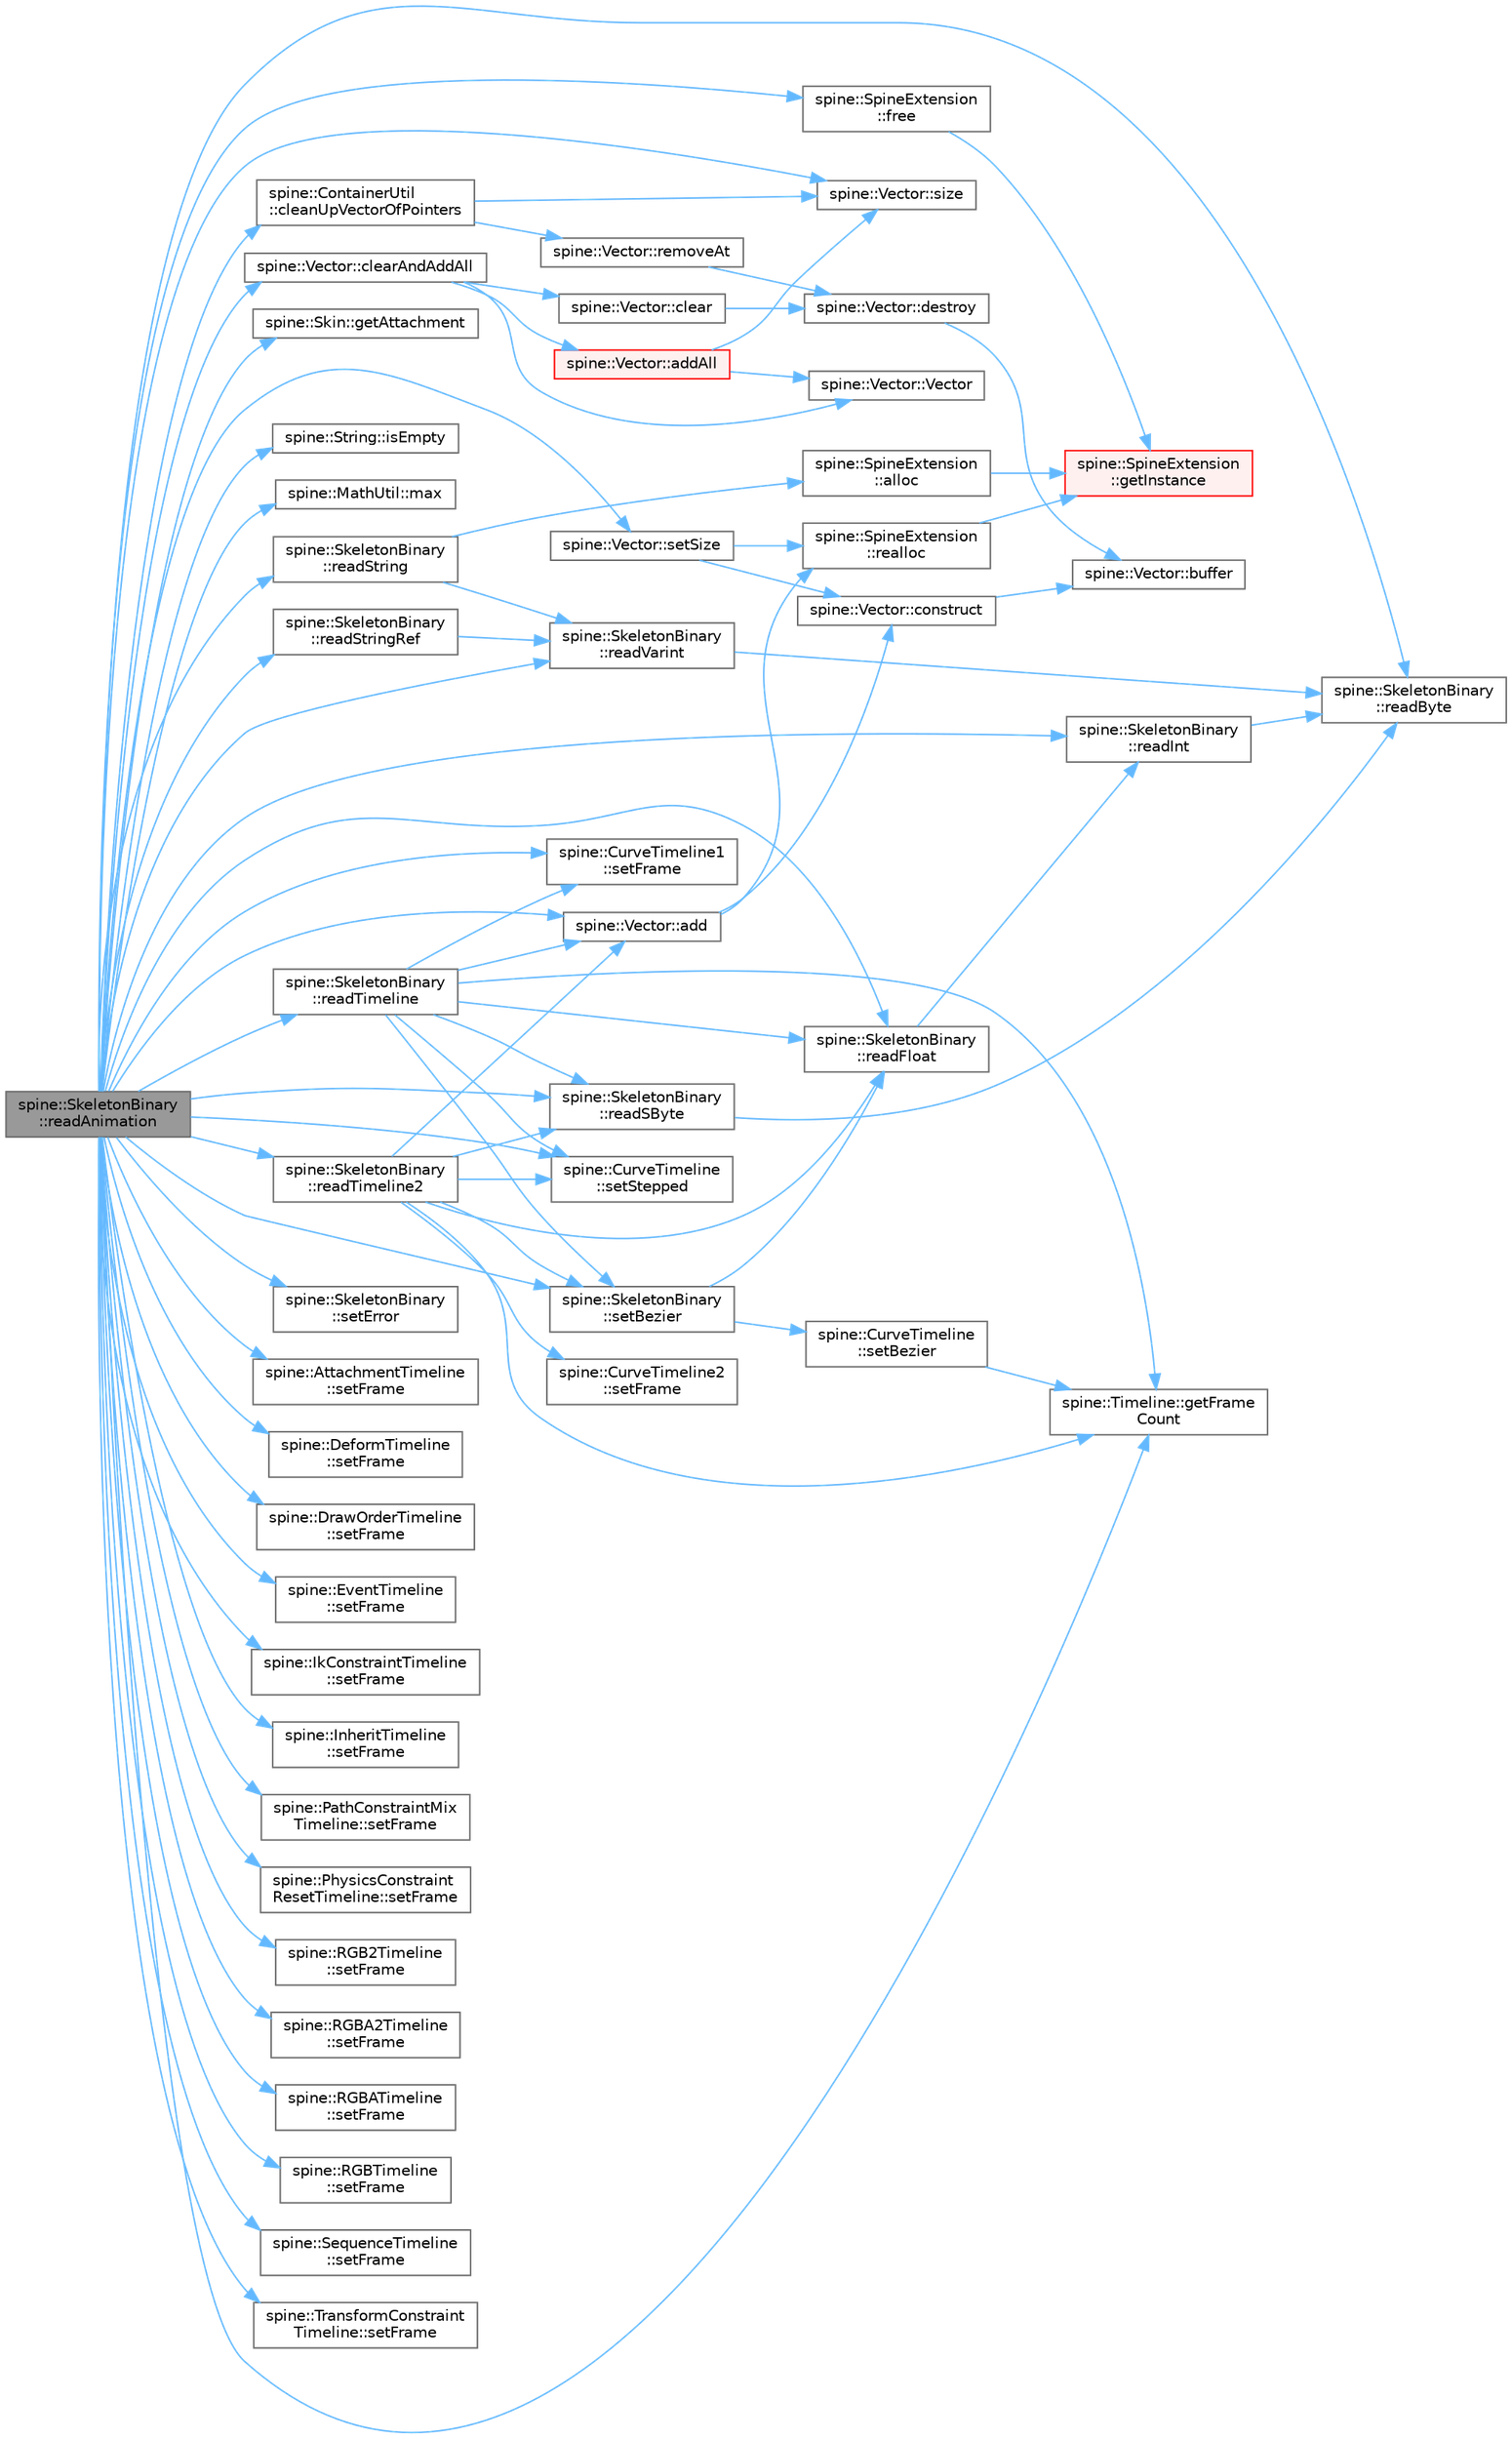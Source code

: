 digraph "spine::SkeletonBinary::readAnimation"
{
 // LATEX_PDF_SIZE
  bgcolor="transparent";
  edge [fontname=Helvetica,fontsize=10,labelfontname=Helvetica,labelfontsize=10];
  node [fontname=Helvetica,fontsize=10,shape=box,height=0.2,width=0.4];
  rankdir="LR";
  Node1 [id="Node000001",label="spine::SkeletonBinary\l::readAnimation",height=0.2,width=0.4,color="gray40", fillcolor="grey60", style="filled", fontcolor="black",tooltip=" "];
  Node1 -> Node2 [id="edge1_Node000001_Node000002",color="steelblue1",style="solid",tooltip=" "];
  Node2 [id="Node000002",label="spine::Vector::add",height=0.2,width=0.4,color="grey40", fillcolor="white", style="filled",URL="$classspine_1_1_vector.html#ae2e7551c569fe19dd9d4528e2eaaf940",tooltip=" "];
  Node2 -> Node3 [id="edge2_Node000002_Node000003",color="steelblue1",style="solid",tooltip=" "];
  Node3 [id="Node000003",label="spine::Vector::construct",height=0.2,width=0.4,color="grey40", fillcolor="white", style="filled",URL="$classspine_1_1_vector.html#abfde582e65af47f6402e4bbdbd8a342c",tooltip=" "];
  Node3 -> Node4 [id="edge3_Node000003_Node000004",color="steelblue1",style="solid",tooltip=" "];
  Node4 [id="Node000004",label="spine::Vector::buffer",height=0.2,width=0.4,color="grey40", fillcolor="white", style="filled",URL="$classspine_1_1_vector.html#a51e5c426b03098af297e10efdaf52e22",tooltip=" "];
  Node2 -> Node5 [id="edge4_Node000002_Node000005",color="steelblue1",style="solid",tooltip=" "];
  Node5 [id="Node000005",label="spine::SpineExtension\l::realloc",height=0.2,width=0.4,color="grey40", fillcolor="white", style="filled",URL="$classspine_1_1_spine_extension.html#a7193fd3fa608111c02d744b46281cfed",tooltip=" "];
  Node5 -> Node6 [id="edge5_Node000005_Node000006",color="steelblue1",style="solid",tooltip=" "];
  Node6 [id="Node000006",label="spine::SpineExtension\l::getInstance",height=0.2,width=0.4,color="red", fillcolor="#FFF0F0", style="filled",URL="$classspine_1_1_spine_extension.html#ab60f2a37a933de36919feea9a33de55b",tooltip=" "];
  Node1 -> Node9 [id="edge6_Node000001_Node000009",color="steelblue1",style="solid",tooltip=" "];
  Node9 [id="Node000009",label="spine::ContainerUtil\l::cleanUpVectorOfPointers",height=0.2,width=0.4,color="grey40", fillcolor="white", style="filled",URL="$classspine_1_1_container_util.html#a2e7cff4eb3faa8d89515842f46220c07",tooltip=" "];
  Node9 -> Node10 [id="edge7_Node000009_Node000010",color="steelblue1",style="solid",tooltip=" "];
  Node10 [id="Node000010",label="spine::Vector::removeAt",height=0.2,width=0.4,color="grey40", fillcolor="white", style="filled",URL="$classspine_1_1_vector.html#a627ea6355b099d10da1d7c02dc855f58",tooltip=" "];
  Node10 -> Node11 [id="edge8_Node000010_Node000011",color="steelblue1",style="solid",tooltip=" "];
  Node11 [id="Node000011",label="spine::Vector::destroy",height=0.2,width=0.4,color="grey40", fillcolor="white", style="filled",URL="$classspine_1_1_vector.html#aeda35bcc9bbf107e3120818a0047cca9",tooltip=" "];
  Node11 -> Node4 [id="edge9_Node000011_Node000004",color="steelblue1",style="solid",tooltip=" "];
  Node9 -> Node12 [id="edge10_Node000009_Node000012",color="steelblue1",style="solid",tooltip=" "];
  Node12 [id="Node000012",label="spine::Vector::size",height=0.2,width=0.4,color="grey40", fillcolor="white", style="filled",URL="$classspine_1_1_vector.html#a9a93bc1e4174a3abf92154b3c1017542",tooltip=" "];
  Node1 -> Node13 [id="edge11_Node000001_Node000013",color="steelblue1",style="solid",tooltip=" "];
  Node13 [id="Node000013",label="spine::Vector::clearAndAddAll",height=0.2,width=0.4,color="grey40", fillcolor="white", style="filled",URL="$classspine_1_1_vector.html#a2dc27d439076ff15f968627d16e64820",tooltip=" "];
  Node13 -> Node14 [id="edge12_Node000013_Node000014",color="steelblue1",style="solid",tooltip=" "];
  Node14 [id="Node000014",label="spine::Vector::addAll",height=0.2,width=0.4,color="red", fillcolor="#FFF0F0", style="filled",URL="$classspine_1_1_vector.html#a98223a9a5cf5fe585c432700bd65a914",tooltip=" "];
  Node14 -> Node12 [id="edge13_Node000014_Node000012",color="steelblue1",style="solid",tooltip=" "];
  Node14 -> Node17 [id="edge14_Node000014_Node000017",color="steelblue1",style="solid",tooltip=" "];
  Node17 [id="Node000017",label="spine::Vector::Vector",height=0.2,width=0.4,color="grey40", fillcolor="white", style="filled",URL="$classspine_1_1_vector.html#a8e4254d7561cd538ab34174c97dd94e4",tooltip=" "];
  Node13 -> Node18 [id="edge15_Node000013_Node000018",color="steelblue1",style="solid",tooltip=" "];
  Node18 [id="Node000018",label="spine::Vector::clear",height=0.2,width=0.4,color="grey40", fillcolor="white", style="filled",URL="$classspine_1_1_vector.html#a7e0da3564f29ad09f6041612389f7082",tooltip=" "];
  Node18 -> Node11 [id="edge16_Node000018_Node000011",color="steelblue1",style="solid",tooltip=" "];
  Node13 -> Node17 [id="edge17_Node000013_Node000017",color="steelblue1",style="solid",tooltip=" "];
  Node1 -> Node19 [id="edge18_Node000001_Node000019",color="steelblue1",style="solid",tooltip=" "];
  Node19 [id="Node000019",label="spine::SpineExtension\l::free",height=0.2,width=0.4,color="grey40", fillcolor="white", style="filled",URL="$classspine_1_1_spine_extension.html#af842f1888dcc9f9440ec6661126445d8",tooltip=" "];
  Node19 -> Node6 [id="edge19_Node000019_Node000006",color="steelblue1",style="solid",tooltip=" "];
  Node1 -> Node20 [id="edge20_Node000001_Node000020",color="steelblue1",style="solid",tooltip=" "];
  Node20 [id="Node000020",label="spine::Skin::getAttachment",height=0.2,width=0.4,color="grey40", fillcolor="white", style="filled",URL="$classspine_1_1_skin.html#ad55ba7c96a22601f7c943d503ff29c04",tooltip="Returns the attachment for the specified slot index and name, or NULL."];
  Node1 -> Node21 [id="edge21_Node000001_Node000021",color="steelblue1",style="solid",tooltip=" "];
  Node21 [id="Node000021",label="spine::Timeline::getFrame\lCount",height=0.2,width=0.4,color="grey40", fillcolor="white", style="filled",URL="$classspine_1_1_timeline.html#a3bfe29beaa7eb4ad121c6fec6666a24e",tooltip=" "];
  Node1 -> Node22 [id="edge22_Node000001_Node000022",color="steelblue1",style="solid",tooltip=" "];
  Node22 [id="Node000022",label="spine::String::isEmpty",height=0.2,width=0.4,color="grey40", fillcolor="white", style="filled",URL="$classspine_1_1_string.html#a8f667117a263cb9f536c57c49a52cac7",tooltip=" "];
  Node1 -> Node23 [id="edge23_Node000001_Node000023",color="steelblue1",style="solid",tooltip=" "];
  Node23 [id="Node000023",label="spine::MathUtil::max",height=0.2,width=0.4,color="grey40", fillcolor="white", style="filled",URL="$classspine_1_1_math_util.html#a61ce0db5c69055db5e7002bd927b6c52",tooltip=" "];
  Node1 -> Node24 [id="edge24_Node000001_Node000024",color="steelblue1",style="solid",tooltip=" "];
  Node24 [id="Node000024",label="spine::SkeletonBinary\l::readByte",height=0.2,width=0.4,color="grey40", fillcolor="white", style="filled",URL="$classspine_1_1_skeleton_binary.html#a095661fffac6234e86a172f8c5aeddcb",tooltip=" "];
  Node1 -> Node25 [id="edge25_Node000001_Node000025",color="steelblue1",style="solid",tooltip=" "];
  Node25 [id="Node000025",label="spine::SkeletonBinary\l::readFloat",height=0.2,width=0.4,color="grey40", fillcolor="white", style="filled",URL="$classspine_1_1_skeleton_binary.html#ac8ba35026e33ea8352940c49334d0f97",tooltip=" "];
  Node25 -> Node26 [id="edge26_Node000025_Node000026",color="steelblue1",style="solid",tooltip=" "];
  Node26 [id="Node000026",label="spine::SkeletonBinary\l::readInt",height=0.2,width=0.4,color="grey40", fillcolor="white", style="filled",URL="$classspine_1_1_skeleton_binary.html#a62f0f3bf22303a9b45be9845d23e7365",tooltip=" "];
  Node26 -> Node24 [id="edge27_Node000026_Node000024",color="steelblue1",style="solid",tooltip=" "];
  Node1 -> Node26 [id="edge28_Node000001_Node000026",color="steelblue1",style="solid",tooltip=" "];
  Node1 -> Node27 [id="edge29_Node000001_Node000027",color="steelblue1",style="solid",tooltip=" "];
  Node27 [id="Node000027",label="spine::SkeletonBinary\l::readSByte",height=0.2,width=0.4,color="grey40", fillcolor="white", style="filled",URL="$classspine_1_1_skeleton_binary.html#acb9b3a3ab6162c571412b86ae1d8b8de",tooltip=" "];
  Node27 -> Node24 [id="edge30_Node000027_Node000024",color="steelblue1",style="solid",tooltip=" "];
  Node1 -> Node28 [id="edge31_Node000001_Node000028",color="steelblue1",style="solid",tooltip=" "];
  Node28 [id="Node000028",label="spine::SkeletonBinary\l::readString",height=0.2,width=0.4,color="grey40", fillcolor="white", style="filled",URL="$classspine_1_1_skeleton_binary.html#a7ad5463859fc0ed56595bfad5c53996c",tooltip=" "];
  Node28 -> Node29 [id="edge32_Node000028_Node000029",color="steelblue1",style="solid",tooltip=" "];
  Node29 [id="Node000029",label="spine::SpineExtension\l::alloc",height=0.2,width=0.4,color="grey40", fillcolor="white", style="filled",URL="$classspine_1_1_spine_extension.html#a220903a1a9a94bb1d9719f192ff5a469",tooltip=" "];
  Node29 -> Node6 [id="edge33_Node000029_Node000006",color="steelblue1",style="solid",tooltip=" "];
  Node28 -> Node30 [id="edge34_Node000028_Node000030",color="steelblue1",style="solid",tooltip=" "];
  Node30 [id="Node000030",label="spine::SkeletonBinary\l::readVarint",height=0.2,width=0.4,color="grey40", fillcolor="white", style="filled",URL="$classspine_1_1_skeleton_binary.html#ae9711cebdda38bd5ece8a716e31aae26",tooltip=" "];
  Node30 -> Node24 [id="edge35_Node000030_Node000024",color="steelblue1",style="solid",tooltip=" "];
  Node1 -> Node31 [id="edge36_Node000001_Node000031",color="steelblue1",style="solid",tooltip=" "];
  Node31 [id="Node000031",label="spine::SkeletonBinary\l::readStringRef",height=0.2,width=0.4,color="grey40", fillcolor="white", style="filled",URL="$classspine_1_1_skeleton_binary.html#a6334309ba98869a5d248e50d59f1435f",tooltip=" "];
  Node31 -> Node30 [id="edge37_Node000031_Node000030",color="steelblue1",style="solid",tooltip=" "];
  Node1 -> Node32 [id="edge38_Node000001_Node000032",color="steelblue1",style="solid",tooltip=" "];
  Node32 [id="Node000032",label="spine::SkeletonBinary\l::readTimeline",height=0.2,width=0.4,color="grey40", fillcolor="white", style="filled",URL="$classspine_1_1_skeleton_binary.html#a2c7dd4630f4d5e92d03cca8daf4a8383",tooltip=" "];
  Node32 -> Node2 [id="edge39_Node000032_Node000002",color="steelblue1",style="solid",tooltip=" "];
  Node32 -> Node21 [id="edge40_Node000032_Node000021",color="steelblue1",style="solid",tooltip=" "];
  Node32 -> Node25 [id="edge41_Node000032_Node000025",color="steelblue1",style="solid",tooltip=" "];
  Node32 -> Node27 [id="edge42_Node000032_Node000027",color="steelblue1",style="solid",tooltip=" "];
  Node32 -> Node33 [id="edge43_Node000032_Node000033",color="steelblue1",style="solid",tooltip=" "];
  Node33 [id="Node000033",label="spine::SkeletonBinary\l::setBezier",height=0.2,width=0.4,color="grey40", fillcolor="white", style="filled",URL="$classspine_1_1_skeleton_binary.html#abfcba73178c7af9a074f65ac75a0b2b5",tooltip=" "];
  Node33 -> Node25 [id="edge44_Node000033_Node000025",color="steelblue1",style="solid",tooltip=" "];
  Node33 -> Node34 [id="edge45_Node000033_Node000034",color="steelblue1",style="solid",tooltip=" "];
  Node34 [id="Node000034",label="spine::CurveTimeline\l::setBezier",height=0.2,width=0.4,color="grey40", fillcolor="white", style="filled",URL="$classspine_1_1_curve_timeline.html#a001dba6726195007cd20a02c8a5f6013",tooltip=" "];
  Node34 -> Node21 [id="edge46_Node000034_Node000021",color="steelblue1",style="solid",tooltip=" "];
  Node32 -> Node35 [id="edge47_Node000032_Node000035",color="steelblue1",style="solid",tooltip=" "];
  Node35 [id="Node000035",label="spine::CurveTimeline1\l::setFrame",height=0.2,width=0.4,color="grey40", fillcolor="white", style="filled",URL="$classspine_1_1_curve_timeline1.html#a489b6c2cc07daf0a776e4a2e41946024",tooltip=" "];
  Node32 -> Node36 [id="edge48_Node000032_Node000036",color="steelblue1",style="solid",tooltip=" "];
  Node36 [id="Node000036",label="spine::CurveTimeline\l::setStepped",height=0.2,width=0.4,color="grey40", fillcolor="white", style="filled",URL="$classspine_1_1_curve_timeline.html#a66ab17393886c47e88b85828a4e146d3",tooltip=" "];
  Node1 -> Node37 [id="edge49_Node000001_Node000037",color="steelblue1",style="solid",tooltip=" "];
  Node37 [id="Node000037",label="spine::SkeletonBinary\l::readTimeline2",height=0.2,width=0.4,color="grey40", fillcolor="white", style="filled",URL="$classspine_1_1_skeleton_binary.html#a2107604bb6b2e24cbf18a38b5b9390bb",tooltip=" "];
  Node37 -> Node2 [id="edge50_Node000037_Node000002",color="steelblue1",style="solid",tooltip=" "];
  Node37 -> Node21 [id="edge51_Node000037_Node000021",color="steelblue1",style="solid",tooltip=" "];
  Node37 -> Node25 [id="edge52_Node000037_Node000025",color="steelblue1",style="solid",tooltip=" "];
  Node37 -> Node27 [id="edge53_Node000037_Node000027",color="steelblue1",style="solid",tooltip=" "];
  Node37 -> Node33 [id="edge54_Node000037_Node000033",color="steelblue1",style="solid",tooltip=" "];
  Node37 -> Node38 [id="edge55_Node000037_Node000038",color="steelblue1",style="solid",tooltip=" "];
  Node38 [id="Node000038",label="spine::CurveTimeline2\l::setFrame",height=0.2,width=0.4,color="grey40", fillcolor="white", style="filled",URL="$classspine_1_1_curve_timeline2.html#a9b99505b952d008f268a441d5a0c52b6",tooltip=" "];
  Node37 -> Node36 [id="edge56_Node000037_Node000036",color="steelblue1",style="solid",tooltip=" "];
  Node1 -> Node30 [id="edge57_Node000001_Node000030",color="steelblue1",style="solid",tooltip=" "];
  Node1 -> Node33 [id="edge58_Node000001_Node000033",color="steelblue1",style="solid",tooltip=" "];
  Node1 -> Node39 [id="edge59_Node000001_Node000039",color="steelblue1",style="solid",tooltip=" "];
  Node39 [id="Node000039",label="spine::SkeletonBinary\l::setError",height=0.2,width=0.4,color="grey40", fillcolor="white", style="filled",URL="$classspine_1_1_skeleton_binary.html#a347d48f7c29d044b1c32f23cd9654b83",tooltip=" "];
  Node1 -> Node40 [id="edge60_Node000001_Node000040",color="steelblue1",style="solid",tooltip=" "];
  Node40 [id="Node000040",label="spine::AttachmentTimeline\l::setFrame",height=0.2,width=0.4,color="grey40", fillcolor="white", style="filled",URL="$classspine_1_1_attachment_timeline.html#a927fe76acbed94264e917950dceaffde",tooltip="Sets the time and value of the specified keyframe."];
  Node1 -> Node35 [id="edge61_Node000001_Node000035",color="steelblue1",style="solid",tooltip=" "];
  Node1 -> Node41 [id="edge62_Node000001_Node000041",color="steelblue1",style="solid",tooltip=" "];
  Node41 [id="Node000041",label="spine::DeformTimeline\l::setFrame",height=0.2,width=0.4,color="grey40", fillcolor="white", style="filled",URL="$classspine_1_1_deform_timeline.html#ad11aa2ea1e861bf683c52e1f8c65e22a",tooltip="Sets the time and value of the specified keyframe."];
  Node1 -> Node42 [id="edge63_Node000001_Node000042",color="steelblue1",style="solid",tooltip=" "];
  Node42 [id="Node000042",label="spine::DrawOrderTimeline\l::setFrame",height=0.2,width=0.4,color="grey40", fillcolor="white", style="filled",URL="$classspine_1_1_draw_order_timeline.html#a551b4eb97bb3b0548734e94f03293e67",tooltip=" "];
  Node1 -> Node43 [id="edge64_Node000001_Node000043",color="steelblue1",style="solid",tooltip=" "];
  Node43 [id="Node000043",label="spine::EventTimeline\l::setFrame",height=0.2,width=0.4,color="grey40", fillcolor="white", style="filled",URL="$classspine_1_1_event_timeline.html#aaecbc1b3c930477b788a892d85ae4c00",tooltip="Sets the time and value of the specified keyframe."];
  Node1 -> Node44 [id="edge65_Node000001_Node000044",color="steelblue1",style="solid",tooltip=" "];
  Node44 [id="Node000044",label="spine::IkConstraintTimeline\l::setFrame",height=0.2,width=0.4,color="grey40", fillcolor="white", style="filled",URL="$classspine_1_1_ik_constraint_timeline.html#aa62df0db21cd5ea2e7c591a9f8f5e0be",tooltip="Sets the time, mix and bend direction of the specified keyframe."];
  Node1 -> Node45 [id="edge66_Node000001_Node000045",color="steelblue1",style="solid",tooltip=" "];
  Node45 [id="Node000045",label="spine::InheritTimeline\l::setFrame",height=0.2,width=0.4,color="grey40", fillcolor="white", style="filled",URL="$classspine_1_1_inherit_timeline.html#a7c53d173086381b16f186ffc1f24fa02",tooltip=" "];
  Node1 -> Node46 [id="edge67_Node000001_Node000046",color="steelblue1",style="solid",tooltip=" "];
  Node46 [id="Node000046",label="spine::PathConstraintMix\lTimeline::setFrame",height=0.2,width=0.4,color="grey40", fillcolor="white", style="filled",URL="$classspine_1_1_path_constraint_mix_timeline.html#a9eaf43d156f160d41beca45dad52cbe2",tooltip="Sets the time and mixes of the specified keyframe."];
  Node1 -> Node47 [id="edge68_Node000001_Node000047",color="steelblue1",style="solid",tooltip=" "];
  Node47 [id="Node000047",label="spine::PhysicsConstraint\lResetTimeline::setFrame",height=0.2,width=0.4,color="grey40", fillcolor="white", style="filled",URL="$classspine_1_1_physics_constraint_reset_timeline.html#ae5ece00b933f742d5c89e1e28a121b33",tooltip=" "];
  Node1 -> Node48 [id="edge69_Node000001_Node000048",color="steelblue1",style="solid",tooltip=" "];
  Node48 [id="Node000048",label="spine::RGB2Timeline\l::setFrame",height=0.2,width=0.4,color="grey40", fillcolor="white", style="filled",URL="$classspine_1_1_r_g_b2_timeline.html#a15c8b1904359f15b85d3e40b269d7e61",tooltip="Sets the time and value of the specified keyframe."];
  Node1 -> Node49 [id="edge70_Node000001_Node000049",color="steelblue1",style="solid",tooltip=" "];
  Node49 [id="Node000049",label="spine::RGBA2Timeline\l::setFrame",height=0.2,width=0.4,color="grey40", fillcolor="white", style="filled",URL="$classspine_1_1_r_g_b_a2_timeline.html#ab913ce5696e4c94b1b199483f73e0457",tooltip="Sets the time and value of the specified keyframe."];
  Node1 -> Node50 [id="edge71_Node000001_Node000050",color="steelblue1",style="solid",tooltip=" "];
  Node50 [id="Node000050",label="spine::RGBATimeline\l::setFrame",height=0.2,width=0.4,color="grey40", fillcolor="white", style="filled",URL="$classspine_1_1_r_g_b_a_timeline.html#afbed7aa57f0ef84dc9af9e171a5d37df",tooltip="Sets the time and value of the specified keyframe."];
  Node1 -> Node51 [id="edge72_Node000001_Node000051",color="steelblue1",style="solid",tooltip=" "];
  Node51 [id="Node000051",label="spine::RGBTimeline\l::setFrame",height=0.2,width=0.4,color="grey40", fillcolor="white", style="filled",URL="$classspine_1_1_r_g_b_timeline.html#a2909ed48711b10a396f08130f0420da5",tooltip="Sets the time and value of the specified keyframe."];
  Node1 -> Node52 [id="edge73_Node000001_Node000052",color="steelblue1",style="solid",tooltip=" "];
  Node52 [id="Node000052",label="spine::SequenceTimeline\l::setFrame",height=0.2,width=0.4,color="grey40", fillcolor="white", style="filled",URL="$classspine_1_1_sequence_timeline.html#aa35b24b739e670096c29aee0b1ce4784",tooltip=" "];
  Node1 -> Node53 [id="edge74_Node000001_Node000053",color="steelblue1",style="solid",tooltip=" "];
  Node53 [id="Node000053",label="spine::TransformConstraint\lTimeline::setFrame",height=0.2,width=0.4,color="grey40", fillcolor="white", style="filled",URL="$classspine_1_1_transform_constraint_timeline.html#ac810b8e633403d58eb16e9f1b2f6002d",tooltip=" "];
  Node1 -> Node54 [id="edge75_Node000001_Node000054",color="steelblue1",style="solid",tooltip=" "];
  Node54 [id="Node000054",label="spine::Vector::setSize",height=0.2,width=0.4,color="grey40", fillcolor="white", style="filled",URL="$classspine_1_1_vector.html#afc7cd327140907874b8c8b4a7bca689e",tooltip=" "];
  Node54 -> Node3 [id="edge76_Node000054_Node000003",color="steelblue1",style="solid",tooltip=" "];
  Node54 -> Node5 [id="edge77_Node000054_Node000005",color="steelblue1",style="solid",tooltip=" "];
  Node1 -> Node36 [id="edge78_Node000001_Node000036",color="steelblue1",style="solid",tooltip=" "];
  Node1 -> Node12 [id="edge79_Node000001_Node000012",color="steelblue1",style="solid",tooltip=" "];
}
